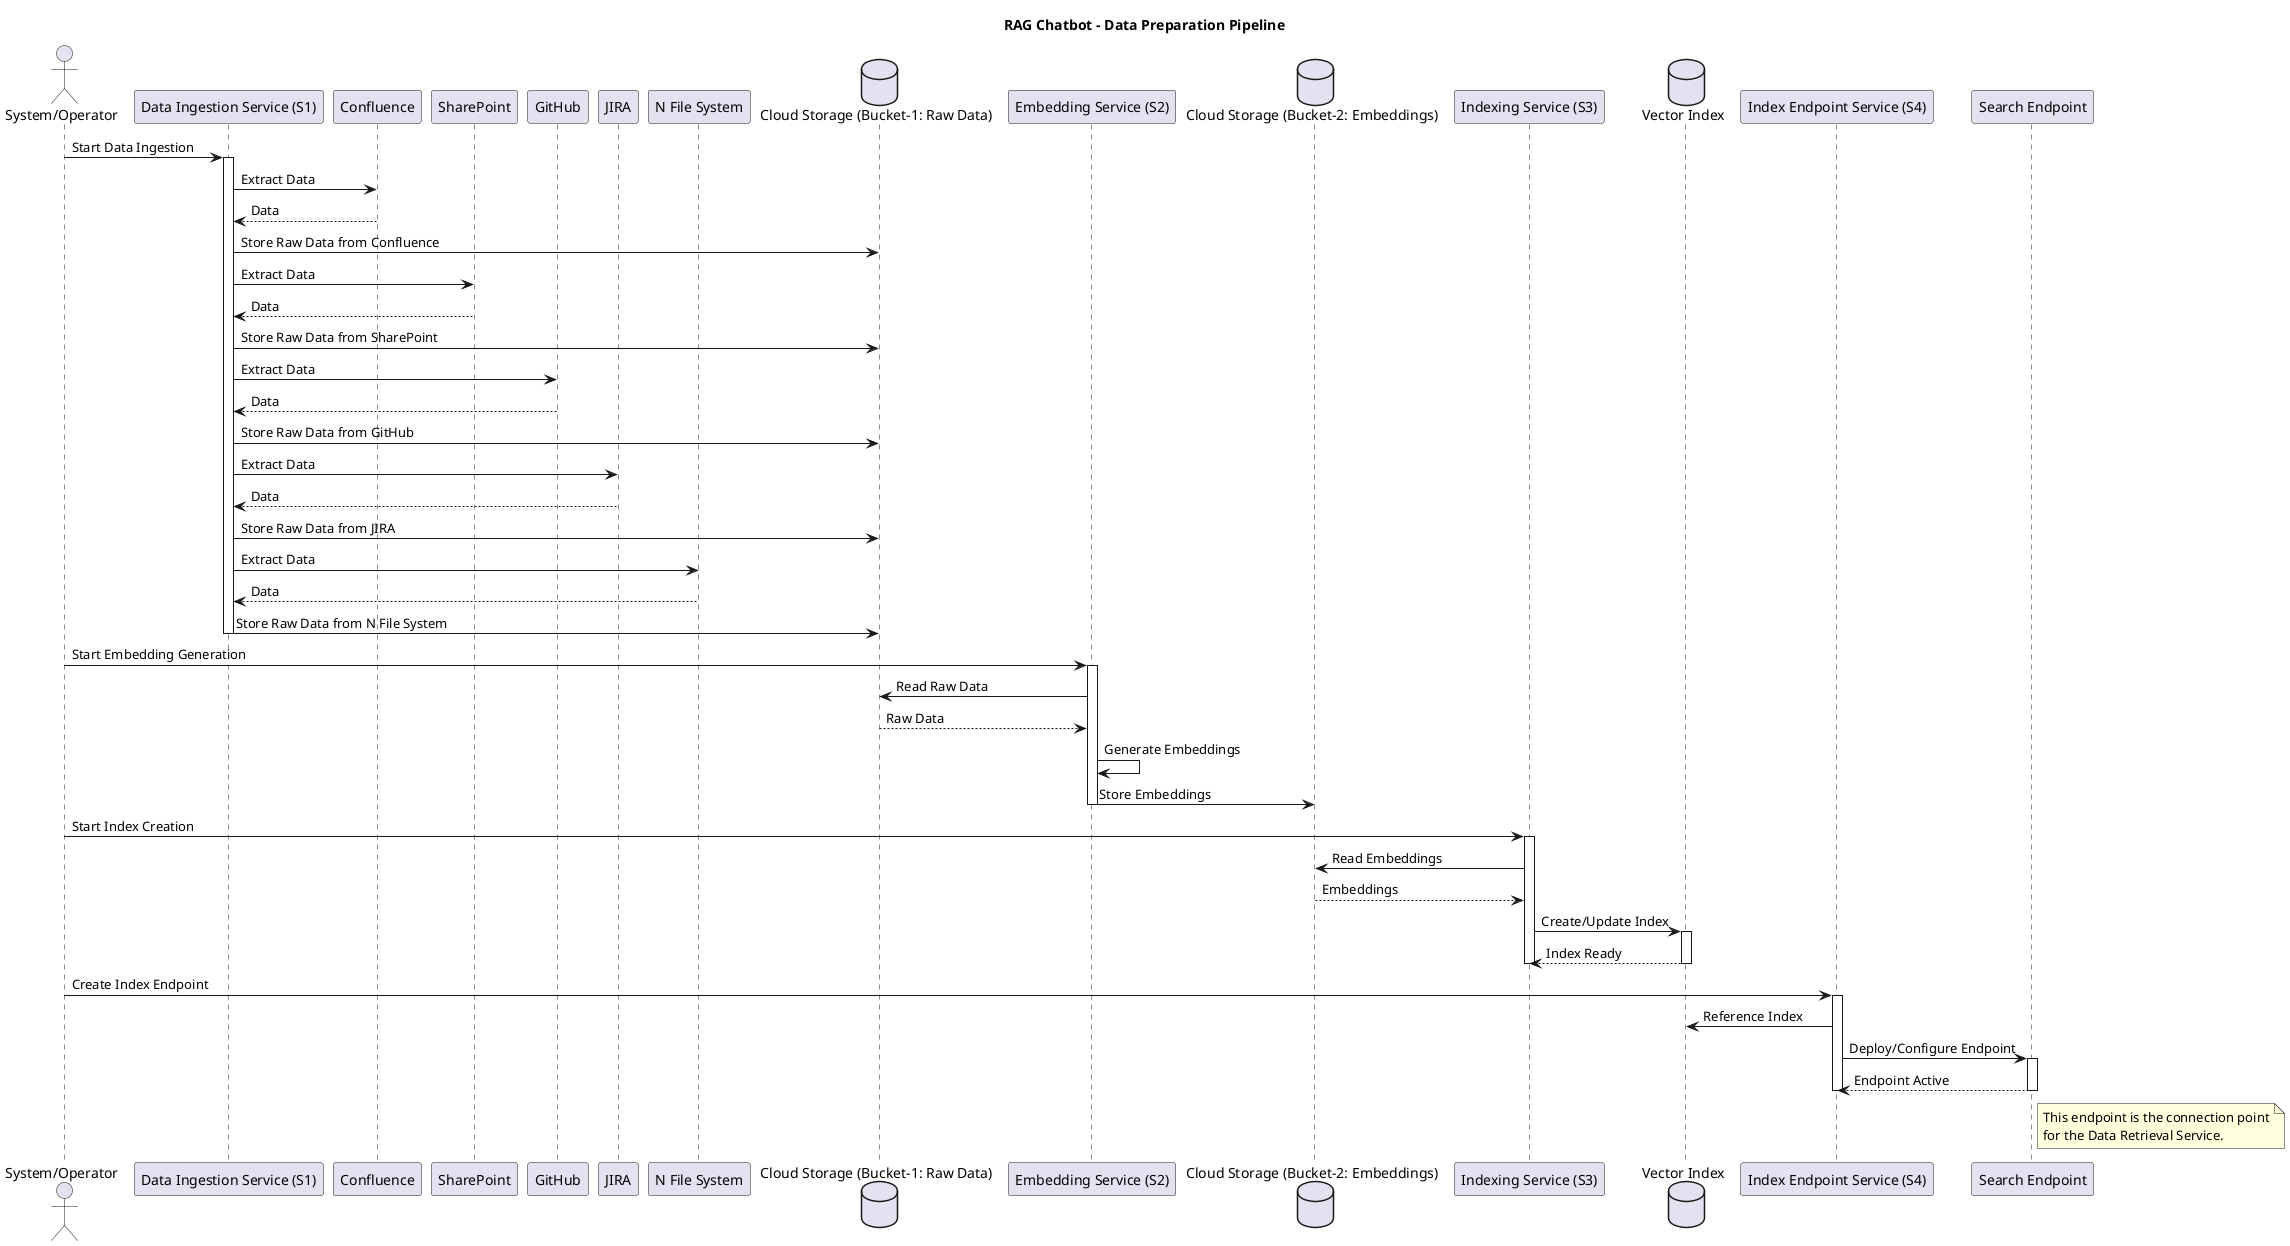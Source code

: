 @startuml
title RAG Chatbot - Data Preparation Pipeline

actor "System/Operator" as Operator

participant "Data Ingestion Service (S1)" as S1_Ingest
participant "Confluence"
participant "SharePoint"
participant "GitHub"
participant "JIRA"
participant "N File System" as NFileSystem
database "Cloud Storage (Bucket-1: Raw Data)" as Bucket1

participant "Embedding Service (S2)" as S2_Embed
database "Cloud Storage (Bucket-2: Embeddings)" as Bucket2

participant "Indexing Service (S3)" as S3_Index
database "Vector Index" as VectorDB

participant "Index Endpoint Service (S4)" as S4_Endpoint
participant "Search Endpoint" as SearchEndpoint

Operator -> S1_Ingest : Start Data Ingestion
activate S1_Ingest
S1_Ingest -> Confluence : Extract Data
Confluence --> S1_Ingest : Data
S1_Ingest -> Bucket1 : Store Raw Data from Confluence

S1_Ingest -> SharePoint : Extract Data
SharePoint --> S1_Ingest : Data
S1_Ingest -> Bucket1 : Store Raw Data from SharePoint

S1_Ingest -> GitHub : Extract Data
GitHub --> S1_Ingest : Data
S1_Ingest -> Bucket1 : Store Raw Data from GitHub

S1_Ingest -> JIRA : Extract Data
JIRA --> S1_Ingest : Data
S1_Ingest -> Bucket1 : Store Raw Data from JIRA

S1_Ingest -> NFileSystem : Extract Data
NFileSystem --> S1_Ingest : Data
S1_Ingest -> Bucket1 : Store Raw Data from N File System
deactivate S1_Ingest

Operator -> S2_Embed : Start Embedding Generation
activate S2_Embed
S2_Embed -> Bucket1 : Read Raw Data
Bucket1 --> S2_Embed : Raw Data
S2_Embed -> S2_Embed : Generate Embeddings
S2_Embed -> Bucket2 : Store Embeddings
deactivate S2_Embed

Operator -> S3_Index : Start Index Creation
activate S3_Index
S3_Index -> Bucket2 : Read Embeddings
Bucket2 --> S3_Index : Embeddings
S3_Index -> VectorDB : Create/Update Index
activate VectorDB
VectorDB --> S3_Index : Index Ready
deactivate VectorDB
deactivate S3_Index

Operator -> S4_Endpoint : Create Index Endpoint
activate S4_Endpoint
S4_Endpoint -> VectorDB : Reference Index
S4_Endpoint -> SearchEndpoint : Deploy/Configure Endpoint
activate SearchEndpoint
SearchEndpoint --> S4_Endpoint : Endpoint Active
deactivate SearchEndpoint
deactivate S4_Endpoint

note right of SearchEndpoint : This endpoint is the connection point\nfor the Data Retrieval Service.

@enduml